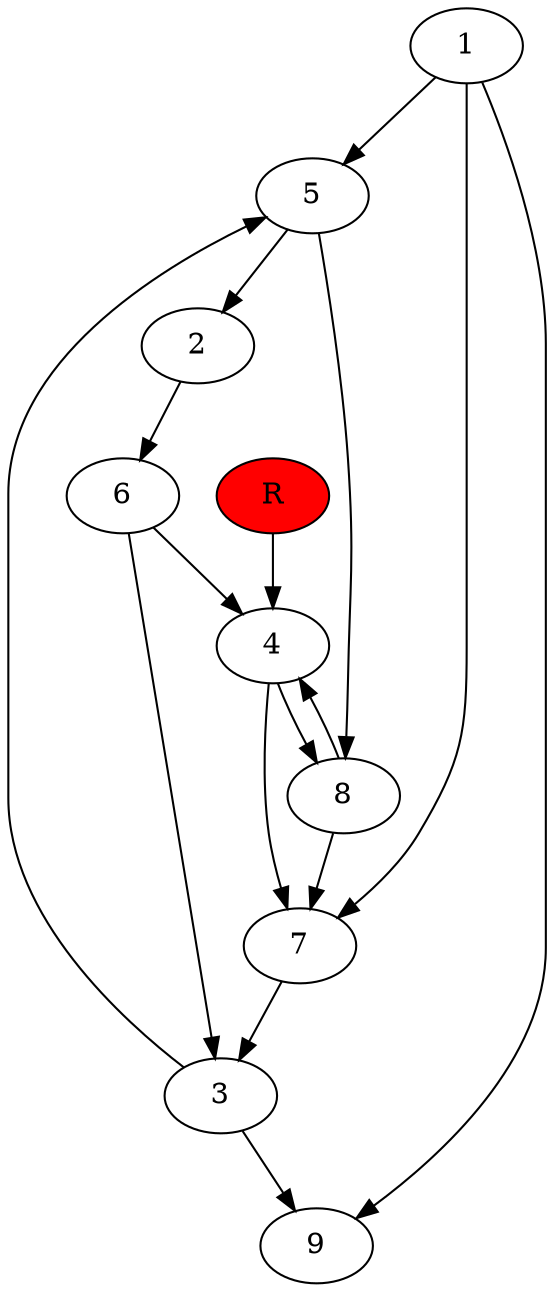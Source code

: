 digraph prb25943 {
	1
	2
	3
	4
	5
	6
	7
	8
	R [fillcolor="#ff0000" style=filled]
	1 -> 5
	1 -> 7
	1 -> 9
	2 -> 6
	3 -> 5
	3 -> 9
	4 -> 7
	4 -> 8
	5 -> 2
	5 -> 8
	6 -> 3
	6 -> 4
	7 -> 3
	8 -> 4
	8 -> 7
	R -> 4
}
